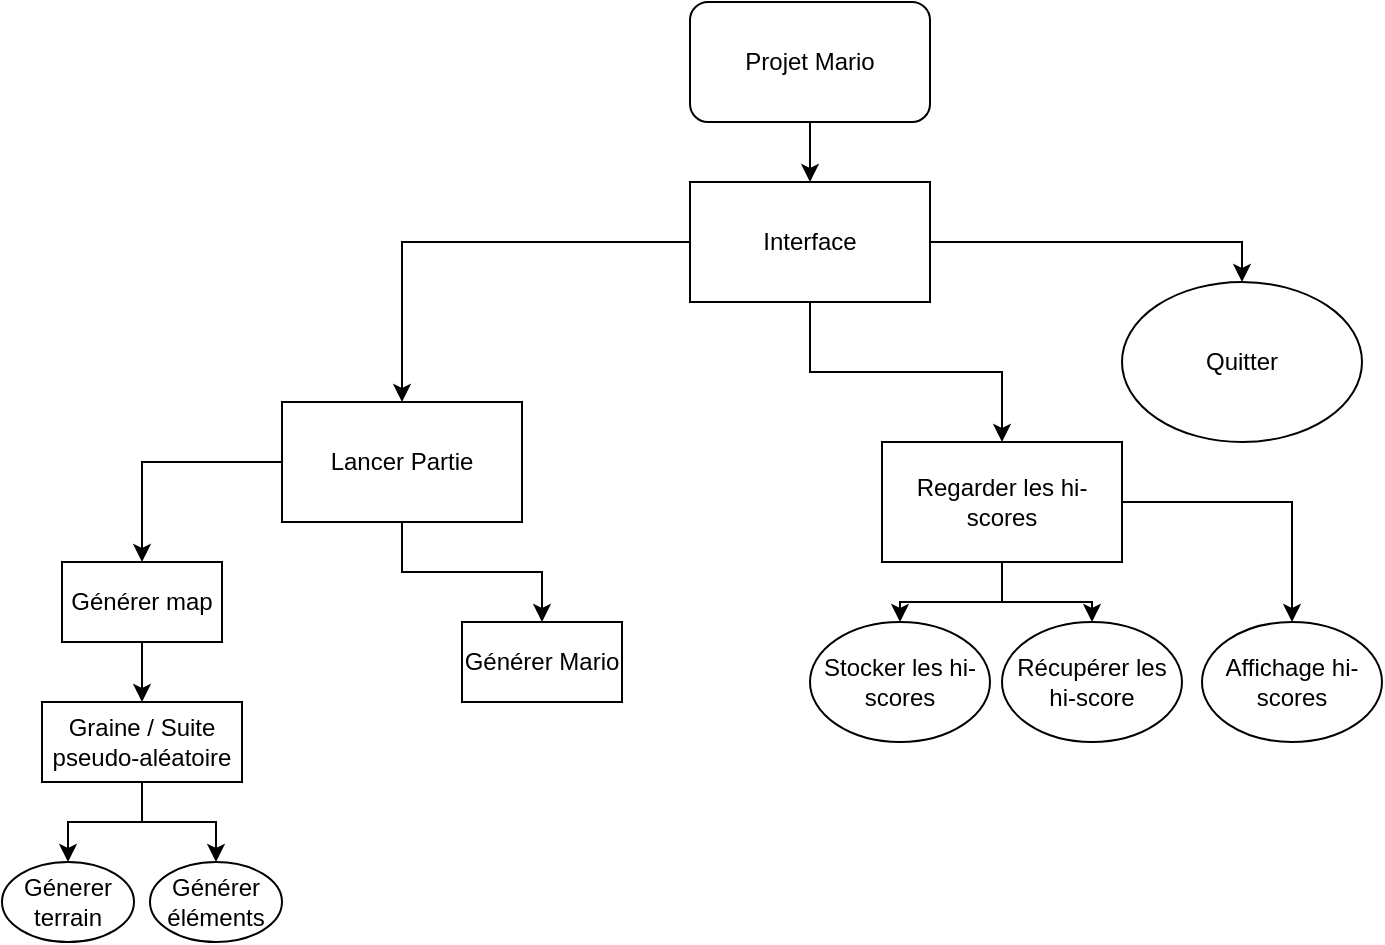 <mxfile version="26.0.6">
  <diagram name="Page-1" id="3Ub4bXwL-AXnyBRuHnWu">
    <mxGraphModel dx="1674" dy="730" grid="1" gridSize="10" guides="1" tooltips="1" connect="1" arrows="1" fold="1" page="1" pageScale="1" pageWidth="827" pageHeight="1169" math="0" shadow="0">
      <root>
        <mxCell id="0" />
        <mxCell id="1" parent="0" />
        <mxCell id="WMoN78tWzcWq6Xf_8WZY-3" style="edgeStyle=orthogonalEdgeStyle;rounded=0;orthogonalLoop=1;jettySize=auto;html=1;" parent="1" source="WMoN78tWzcWq6Xf_8WZY-1" target="WMoN78tWzcWq6Xf_8WZY-2" edge="1">
          <mxGeometry relative="1" as="geometry" />
        </mxCell>
        <mxCell id="WMoN78tWzcWq6Xf_8WZY-1" value="Projet Mario" style="rounded=1;whiteSpace=wrap;html=1;" parent="1" vertex="1">
          <mxGeometry x="354" y="100" width="120" height="60" as="geometry" />
        </mxCell>
        <mxCell id="WMoN78tWzcWq6Xf_8WZY-7" style="edgeStyle=orthogonalEdgeStyle;rounded=0;orthogonalLoop=1;jettySize=auto;html=1;" parent="1" source="WMoN78tWzcWq6Xf_8WZY-2" target="WMoN78tWzcWq6Xf_8WZY-5" edge="1">
          <mxGeometry relative="1" as="geometry" />
        </mxCell>
        <mxCell id="WMoN78tWzcWq6Xf_8WZY-8" style="edgeStyle=orthogonalEdgeStyle;rounded=0;orthogonalLoop=1;jettySize=auto;html=1;" parent="1" source="WMoN78tWzcWq6Xf_8WZY-2" target="WMoN78tWzcWq6Xf_8WZY-4" edge="1">
          <mxGeometry relative="1" as="geometry" />
        </mxCell>
        <mxCell id="WMoN78tWzcWq6Xf_8WZY-10" style="edgeStyle=orthogonalEdgeStyle;rounded=0;orthogonalLoop=1;jettySize=auto;html=1;entryX=0.5;entryY=0;entryDx=0;entryDy=0;" parent="1" source="WMoN78tWzcWq6Xf_8WZY-2" target="WMoN78tWzcWq6Xf_8WZY-9" edge="1">
          <mxGeometry relative="1" as="geometry" />
        </mxCell>
        <mxCell id="WMoN78tWzcWq6Xf_8WZY-2" value="Interface" style="rounded=0;whiteSpace=wrap;html=1;" parent="1" vertex="1">
          <mxGeometry x="354" y="190" width="120" height="60" as="geometry" />
        </mxCell>
        <mxCell id="9y-omQngG6LSQe04KciU-6" style="edgeStyle=orthogonalEdgeStyle;rounded=0;orthogonalLoop=1;jettySize=auto;html=1;entryX=0.5;entryY=0;entryDx=0;entryDy=0;" edge="1" parent="1" source="WMoN78tWzcWq6Xf_8WZY-4" target="9y-omQngG6LSQe04KciU-3">
          <mxGeometry relative="1" as="geometry" />
        </mxCell>
        <mxCell id="9y-omQngG6LSQe04KciU-7" style="edgeStyle=orthogonalEdgeStyle;rounded=0;orthogonalLoop=1;jettySize=auto;html=1;" edge="1" parent="1" source="WMoN78tWzcWq6Xf_8WZY-4" target="9y-omQngG6LSQe04KciU-4">
          <mxGeometry relative="1" as="geometry" />
        </mxCell>
        <mxCell id="WMoN78tWzcWq6Xf_8WZY-4" value="Lancer Partie" style="rounded=0;whiteSpace=wrap;html=1;" parent="1" vertex="1">
          <mxGeometry x="150" y="300" width="120" height="60" as="geometry" />
        </mxCell>
        <mxCell id="WMoN78tWzcWq6Xf_8WZY-14" style="edgeStyle=orthogonalEdgeStyle;rounded=0;orthogonalLoop=1;jettySize=auto;html=1;" parent="1" source="WMoN78tWzcWq6Xf_8WZY-5" target="WMoN78tWzcWq6Xf_8WZY-11" edge="1">
          <mxGeometry relative="1" as="geometry" />
        </mxCell>
        <mxCell id="WMoN78tWzcWq6Xf_8WZY-15" style="edgeStyle=orthogonalEdgeStyle;rounded=0;orthogonalLoop=1;jettySize=auto;html=1;" parent="1" source="WMoN78tWzcWq6Xf_8WZY-5" target="WMoN78tWzcWq6Xf_8WZY-12" edge="1">
          <mxGeometry relative="1" as="geometry" />
        </mxCell>
        <mxCell id="WMoN78tWzcWq6Xf_8WZY-16" style="edgeStyle=orthogonalEdgeStyle;rounded=0;orthogonalLoop=1;jettySize=auto;html=1;entryX=0.5;entryY=0;entryDx=0;entryDy=0;" parent="1" source="WMoN78tWzcWq6Xf_8WZY-5" target="WMoN78tWzcWq6Xf_8WZY-13" edge="1">
          <mxGeometry relative="1" as="geometry" />
        </mxCell>
        <mxCell id="WMoN78tWzcWq6Xf_8WZY-5" value="Regarder les hi-scores" style="rounded=0;whiteSpace=wrap;html=1;" parent="1" vertex="1">
          <mxGeometry x="450" y="320" width="120" height="60" as="geometry" />
        </mxCell>
        <mxCell id="WMoN78tWzcWq6Xf_8WZY-9" value="Quitter" style="ellipse;whiteSpace=wrap;html=1;" parent="1" vertex="1">
          <mxGeometry x="570" y="240" width="120" height="80" as="geometry" />
        </mxCell>
        <mxCell id="WMoN78tWzcWq6Xf_8WZY-11" value="Stocker les hi-scores" style="ellipse;whiteSpace=wrap;html=1;" parent="1" vertex="1">
          <mxGeometry x="414" y="410" width="90" height="60" as="geometry" />
        </mxCell>
        <mxCell id="WMoN78tWzcWq6Xf_8WZY-12" value="Récupérer les hi-score" style="ellipse;whiteSpace=wrap;html=1;" parent="1" vertex="1">
          <mxGeometry x="510" y="410" width="90" height="60" as="geometry" />
        </mxCell>
        <mxCell id="WMoN78tWzcWq6Xf_8WZY-13" value="Affichage hi-scores" style="ellipse;whiteSpace=wrap;html=1;" parent="1" vertex="1">
          <mxGeometry x="610" y="410" width="90" height="60" as="geometry" />
        </mxCell>
        <mxCell id="9y-omQngG6LSQe04KciU-3" value="Générer Mario" style="rounded=0;whiteSpace=wrap;html=1;" vertex="1" parent="1">
          <mxGeometry x="240" y="410" width="80" height="40" as="geometry" />
        </mxCell>
        <mxCell id="9y-omQngG6LSQe04KciU-12" style="edgeStyle=orthogonalEdgeStyle;rounded=0;orthogonalLoop=1;jettySize=auto;html=1;" edge="1" parent="1" source="9y-omQngG6LSQe04KciU-4" target="9y-omQngG6LSQe04KciU-11">
          <mxGeometry relative="1" as="geometry" />
        </mxCell>
        <mxCell id="9y-omQngG6LSQe04KciU-4" value="Générer map" style="rounded=0;whiteSpace=wrap;html=1;" vertex="1" parent="1">
          <mxGeometry x="40" y="380" width="80" height="40" as="geometry" />
        </mxCell>
        <mxCell id="9y-omQngG6LSQe04KciU-9" value="Génerer terrain" style="ellipse;whiteSpace=wrap;html=1;" vertex="1" parent="1">
          <mxGeometry x="10" y="530" width="66" height="40" as="geometry" />
        </mxCell>
        <mxCell id="9y-omQngG6LSQe04KciU-10" value="Générer éléments" style="ellipse;whiteSpace=wrap;html=1;" vertex="1" parent="1">
          <mxGeometry x="84" y="530" width="66" height="40" as="geometry" />
        </mxCell>
        <mxCell id="9y-omQngG6LSQe04KciU-13" style="edgeStyle=orthogonalEdgeStyle;rounded=0;orthogonalLoop=1;jettySize=auto;html=1;entryX=0.5;entryY=0;entryDx=0;entryDy=0;" edge="1" parent="1" source="9y-omQngG6LSQe04KciU-11" target="9y-omQngG6LSQe04KciU-9">
          <mxGeometry relative="1" as="geometry" />
        </mxCell>
        <mxCell id="9y-omQngG6LSQe04KciU-14" style="edgeStyle=orthogonalEdgeStyle;rounded=0;orthogonalLoop=1;jettySize=auto;html=1;" edge="1" parent="1" source="9y-omQngG6LSQe04KciU-11" target="9y-omQngG6LSQe04KciU-10">
          <mxGeometry relative="1" as="geometry" />
        </mxCell>
        <mxCell id="9y-omQngG6LSQe04KciU-11" value="Graine / Suite pseudo-aléatoire" style="rounded=0;whiteSpace=wrap;html=1;" vertex="1" parent="1">
          <mxGeometry x="30" y="450" width="100" height="40" as="geometry" />
        </mxCell>
      </root>
    </mxGraphModel>
  </diagram>
</mxfile>
